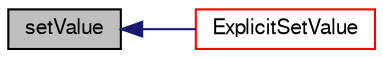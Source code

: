 digraph "setValue"
{
  bgcolor="transparent";
  edge [fontname="FreeSans",fontsize="10",labelfontname="FreeSans",labelfontsize="10"];
  node [fontname="FreeSans",fontsize="10",shape=record];
  rankdir="LR";
  Node1023 [label="setValue",height=0.2,width=0.4,color="black", fillcolor="grey75", style="filled", fontcolor="black"];
  Node1023 -> Node1024 [dir="back",color="midnightblue",fontsize="10",style="solid",fontname="FreeSans"];
  Node1024 [label="ExplicitSetValue",height=0.2,width=0.4,color="red",URL="$a23438.html#abf96726a3cb00ebff75547907abbccd1",tooltip="Construct from components. "];
}
